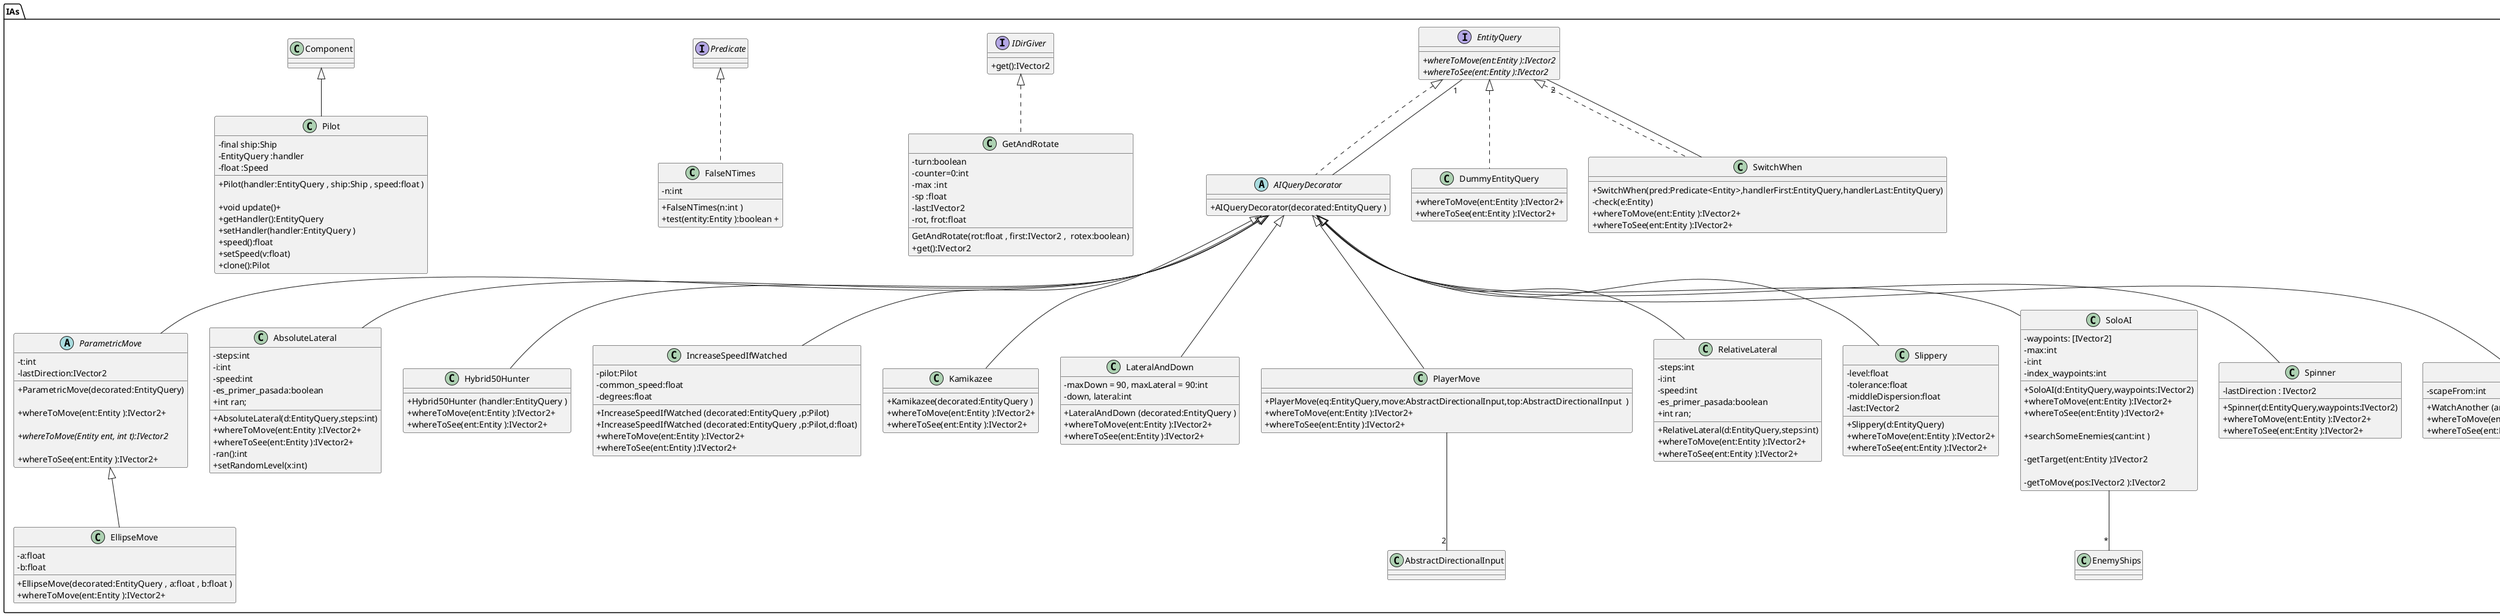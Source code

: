 @startuml
skinparam classAttributeIconSize 0

package IAs{
    interface EntityQuery
    {
        +{abstract}whereToMove(ent:Entity ):IVector2
        +{abstract}whereToSee(ent:Entity ):IVector2
    }

    abstract class ParametricMove extends AIQueryDecorator{
        - t:int
        - lastDirection:IVector2

        +ParametricMove(decorated:EntityQuery)

        + whereToMove(ent:Entity ):IVector2+

        + {abstract} whereToMove(Entity ent, int t):IVector2

        + whereToSee(ent:Entity ):IVector2+

    }

    interface IDirGiver
    {
        +get():IVector2
    }

    AIQueryDecorator -- "1" EntityQuery
    abstract class AIQueryDecorator implements EntityQuery
    {
        + AIQueryDecorator(decorated:EntityQuery )
    }

    class AbsoluteLateral  extends AIQueryDecorator
    {
        -  steps:int
        -  i:int
        -  speed:int
        - es_primer_pasada:boolean
        + int ran;
        + AbsoluteLateral(d:EntityQuery,steps:int)
        +whereToMove(ent:Entity ):IVector2+
        +whereToSee(ent:Entity ):IVector2+
        -ran():int
        +setRandomLevel(x:int)
    }



    class DummyEntityQuery implements EntityQuery{
        +whereToMove(ent:Entity ):IVector2+
        +whereToSee(ent:Entity ):IVector2+
    }

    class EllipseMove extends ParametricMove {
        -a:float
        -b:float
        +EllipseMove(decorated:EntityQuery , a:float , b:float )
        +whereToMove(ent:Entity ):IVector2+
    }
    class FalseNTimes implements Predicate{
        -n:int

        + FalseNTimes(n:int )


        +test(entity:Entity ):boolean +
    }

    class Hybrid50Hunter extends AIQueryDecorator {
        +Hybrid50Hunter (handler:EntityQuery )
        +whereToMove(ent:Entity ):IVector2+
        +whereToSee(ent:Entity ):IVector2+
    }

    class GetAndRotate implements IDirGiver
    {
        -turn:boolean
        -counter=0:int
        -max :int
        -sp :float
        -last:IVector2
        -rot, frot:float
        GetAndRotate(rot:float , first:IVector2 ,  rotex:boolean)
        +get():IVector2
    }


    class IncreaseSpeedIfWatched extends AIQueryDecorator {
        -pilot:Pilot
        -common_speed:float
        -degrees:float
        +IncreaseSpeedIfWatched (decorated:EntityQuery ,p:Pilot)
        +IncreaseSpeedIfWatched (decorated:EntityQuery ,p:Pilot,d:float)
        +whereToMove(ent:Entity ):IVector2+
        +whereToSee(ent:Entity ):IVector2+
    }

    class Kamikazee extends AIQueryDecorator{
        +Kamikazee(decorated:EntityQuery )
        +whereToMove(ent:Entity ):IVector2+
        +whereToSee(ent:Entity ):IVector2+
    }

    class LateralAndDown extends AIQueryDecorator{
        - maxDown = 90, maxLateral = 90:int
        - down, lateral:int
        +LateralAndDown (decorated:EntityQuery )
        +whereToMove(ent:Entity ):IVector2+
        +whereToSee(ent:Entity ):IVector2+
    }

    class Pilot extends Component{
        -final ship:Ship
        -EntityQuery :handler
        -float :Speed

        +Pilot(handler:EntityQuery , ship:Ship , speed:float )

        +void update()+
        +getHandler():EntityQuery
        +setHandler(handler:EntityQuery )
        +speed():float
        +setSpeed(v:float)
        +clone():Pilot
    }

    PlayerMove -- "2" AbstractDirectionalInput
    class PlayerMove extends AIQueryDecorator{
        +PlayerMove(eq:EntityQuery,move:AbstractDirectionalInput,top:AbstractDirectionalInput  )
        +whereToMove(ent:Entity ):IVector2+
        +whereToSee(ent:Entity ):IVector2+
    }

    class RelativeLateral  extends AIQueryDecorator
    {
        -  steps:int
        -  i:int
        -  speed:int
        - es_primer_pasada:boolean
        + int ran;
        + RelativeLateral(d:EntityQuery,steps:int)
        +whereToMove(ent:Entity ):IVector2+
        +whereToSee(ent:Entity ):IVector2+
    }

    class Slippery extends AIQueryDecorator{
        -level:float
        -tolerance:float
        -middleDispersion:float
        -last:IVector2
        + Slippery(d:EntityQuery)
        +whereToMove(ent:Entity ):IVector2+
        +whereToSee(ent:Entity ):IVector2+
    }

    SoloAI -- "*" EnemyShips
    class SoloAI extends AIQueryDecorator {
        -waypoints: [IVector2]
        -max:int
        -i:int
        -index_waypoints:int
        + SoloAI(d:EntityQuery,waypoints:IVector2)
        +whereToMove(ent:Entity ):IVector2+
        +whereToSee(ent:Entity ):IVector2+

        + searchSomeEnemies(cant:int )

        - getTarget(ent:Entity ):IVector2

        - getToMove(pos:IVector2 ):IVector2
    }


    class Spinner extends AIQueryDecorator {
        -lastDirection : IVector2
        + Spinner(d:EntityQuery,waypoints:IVector2)
        +whereToMove(ent:Entity ):IVector2+
        +whereToSee(ent:Entity ):IVector2+
    }

    SwitchWhen -- "2" EntityQuery
    class SwitchWhen implements EntityQuery  {
        + SwitchWhen(pred:Predicate<Entity>,handlerFirst:EntityQuery,handlerLast:EntityQuery)
        -check(e:Entity)
        +whereToMove(ent:Entity ):IVector2+
        +whereToSee(ent:Entity ):IVector2+
    }

    WatchAnother -- "1" ITransform
    class WatchAnother extends AIQueryDecorator{
        -scapeFrom:int
        + WatchAnother (another:ITransform,decorated:EntityQuery)
        +whereToMove(ent:Entity ):IVector2+
        +whereToSee(ent:Entity ):IVector2+
    }
}


@enduml